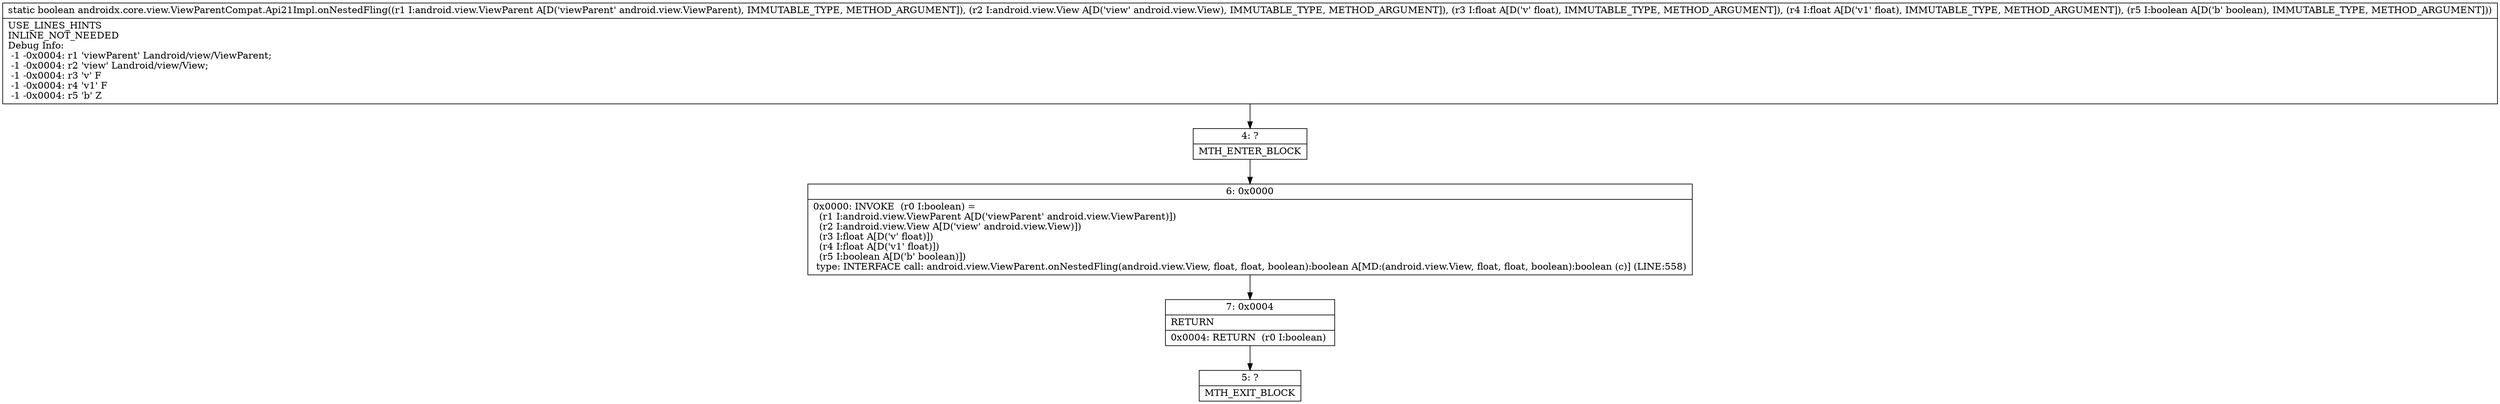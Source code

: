 digraph "CFG forandroidx.core.view.ViewParentCompat.Api21Impl.onNestedFling(Landroid\/view\/ViewParent;Landroid\/view\/View;FFZ)Z" {
Node_4 [shape=record,label="{4\:\ ?|MTH_ENTER_BLOCK\l}"];
Node_6 [shape=record,label="{6\:\ 0x0000|0x0000: INVOKE  (r0 I:boolean) = \l  (r1 I:android.view.ViewParent A[D('viewParent' android.view.ViewParent)])\l  (r2 I:android.view.View A[D('view' android.view.View)])\l  (r3 I:float A[D('v' float)])\l  (r4 I:float A[D('v1' float)])\l  (r5 I:boolean A[D('b' boolean)])\l type: INTERFACE call: android.view.ViewParent.onNestedFling(android.view.View, float, float, boolean):boolean A[MD:(android.view.View, float, float, boolean):boolean (c)] (LINE:558)\l}"];
Node_7 [shape=record,label="{7\:\ 0x0004|RETURN\l|0x0004: RETURN  (r0 I:boolean) \l}"];
Node_5 [shape=record,label="{5\:\ ?|MTH_EXIT_BLOCK\l}"];
MethodNode[shape=record,label="{static boolean androidx.core.view.ViewParentCompat.Api21Impl.onNestedFling((r1 I:android.view.ViewParent A[D('viewParent' android.view.ViewParent), IMMUTABLE_TYPE, METHOD_ARGUMENT]), (r2 I:android.view.View A[D('view' android.view.View), IMMUTABLE_TYPE, METHOD_ARGUMENT]), (r3 I:float A[D('v' float), IMMUTABLE_TYPE, METHOD_ARGUMENT]), (r4 I:float A[D('v1' float), IMMUTABLE_TYPE, METHOD_ARGUMENT]), (r5 I:boolean A[D('b' boolean), IMMUTABLE_TYPE, METHOD_ARGUMENT]))  | USE_LINES_HINTS\lINLINE_NOT_NEEDED\lDebug Info:\l  \-1 \-0x0004: r1 'viewParent' Landroid\/view\/ViewParent;\l  \-1 \-0x0004: r2 'view' Landroid\/view\/View;\l  \-1 \-0x0004: r3 'v' F\l  \-1 \-0x0004: r4 'v1' F\l  \-1 \-0x0004: r5 'b' Z\l}"];
MethodNode -> Node_4;Node_4 -> Node_6;
Node_6 -> Node_7;
Node_7 -> Node_5;
}


